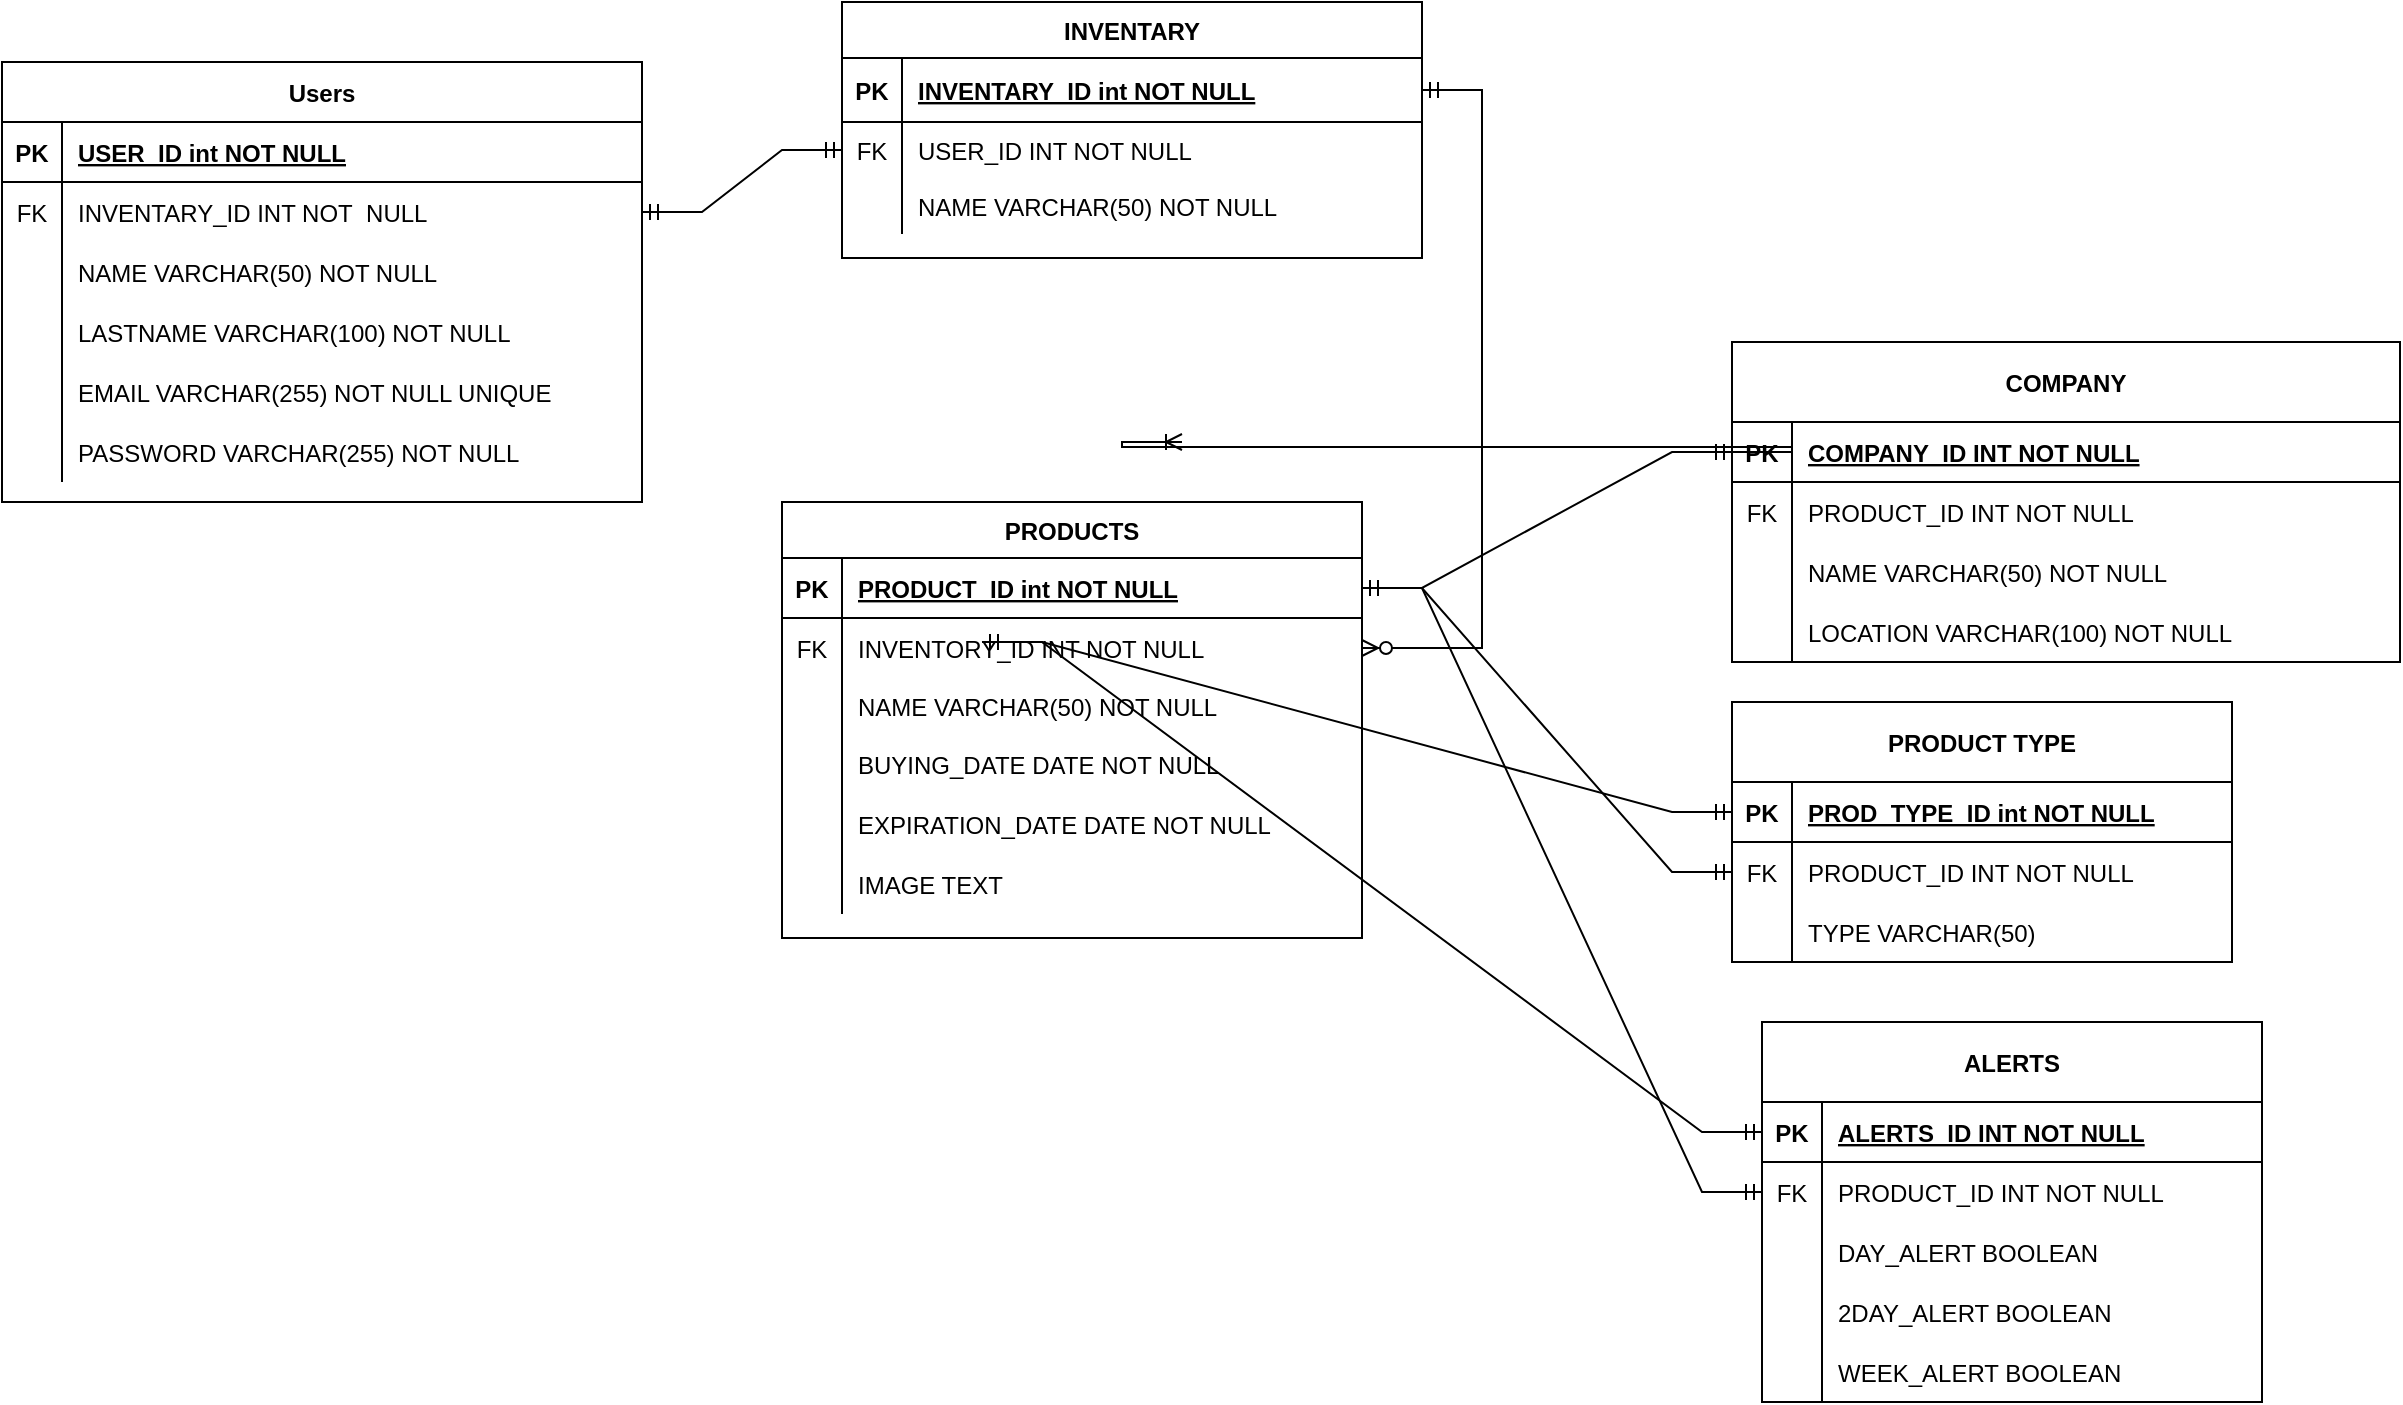 <mxfile version="20.1.1" type="device"><diagram id="R2lEEEUBdFMjLlhIrx00" name="Page-1"><mxGraphModel dx="1406" dy="739" grid="1" gridSize="10" guides="1" tooltips="1" connect="1" arrows="1" fold="1" page="1" pageScale="1" pageWidth="850" pageHeight="1100" math="0" shadow="0" extFonts="Permanent Marker^https://fonts.googleapis.com/css?family=Permanent+Marker"><root><mxCell id="0"/><mxCell id="1" parent="0"/><mxCell id="C-vyLk0tnHw3VtMMgP7b-13" value="PRODUCT TYPE" style="shape=table;startSize=40;container=1;collapsible=1;childLayout=tableLayout;fixedRows=1;rowLines=0;fontStyle=1;align=center;resizeLast=1;" parent="1" vertex="1"><mxGeometry x="1025" y="410" width="250" height="130" as="geometry"/></mxCell><mxCell id="C-vyLk0tnHw3VtMMgP7b-14" value="" style="shape=partialRectangle;collapsible=0;dropTarget=0;pointerEvents=0;fillColor=none;points=[[0,0.5],[1,0.5]];portConstraint=eastwest;top=0;left=0;right=0;bottom=1;" parent="C-vyLk0tnHw3VtMMgP7b-13" vertex="1"><mxGeometry y="40" width="250" height="30" as="geometry"/></mxCell><mxCell id="C-vyLk0tnHw3VtMMgP7b-15" value="PK" style="shape=partialRectangle;overflow=hidden;connectable=0;fillColor=none;top=0;left=0;bottom=0;right=0;fontStyle=1;" parent="C-vyLk0tnHw3VtMMgP7b-14" vertex="1"><mxGeometry width="30" height="30" as="geometry"><mxRectangle width="30" height="30" as="alternateBounds"/></mxGeometry></mxCell><mxCell id="C-vyLk0tnHw3VtMMgP7b-16" value="PROD_TYPE_ID int NOT NULL " style="shape=partialRectangle;overflow=hidden;connectable=0;fillColor=none;top=0;left=0;bottom=0;right=0;align=left;spacingLeft=6;fontStyle=5;" parent="C-vyLk0tnHw3VtMMgP7b-14" vertex="1"><mxGeometry x="30" width="220" height="30" as="geometry"><mxRectangle width="220" height="30" as="alternateBounds"/></mxGeometry></mxCell><mxCell id="XPqv4iahZhBlk4Mkkp7Y-16" style="shape=partialRectangle;collapsible=0;dropTarget=0;pointerEvents=0;fillColor=none;points=[[0,0.5],[1,0.5]];portConstraint=eastwest;top=0;left=0;right=0;bottom=0;" vertex="1" parent="C-vyLk0tnHw3VtMMgP7b-13"><mxGeometry y="70" width="250" height="30" as="geometry"/></mxCell><mxCell id="XPqv4iahZhBlk4Mkkp7Y-17" value="FK" style="shape=partialRectangle;overflow=hidden;connectable=0;fillColor=none;top=0;left=0;bottom=0;right=0;" vertex="1" parent="XPqv4iahZhBlk4Mkkp7Y-16"><mxGeometry width="30" height="30" as="geometry"><mxRectangle width="30" height="30" as="alternateBounds"/></mxGeometry></mxCell><mxCell id="XPqv4iahZhBlk4Mkkp7Y-18" value="PRODUCT_ID INT NOT NULL" style="shape=partialRectangle;overflow=hidden;connectable=0;fillColor=none;top=0;left=0;bottom=0;right=0;align=left;spacingLeft=6;" vertex="1" parent="XPqv4iahZhBlk4Mkkp7Y-16"><mxGeometry x="30" width="220" height="30" as="geometry"><mxRectangle width="220" height="30" as="alternateBounds"/></mxGeometry></mxCell><mxCell id="C-vyLk0tnHw3VtMMgP7b-17" value="" style="shape=partialRectangle;collapsible=0;dropTarget=0;pointerEvents=0;fillColor=none;points=[[0,0.5],[1,0.5]];portConstraint=eastwest;top=0;left=0;right=0;bottom=0;" parent="C-vyLk0tnHw3VtMMgP7b-13" vertex="1"><mxGeometry y="100" width="250" height="30" as="geometry"/></mxCell><mxCell id="C-vyLk0tnHw3VtMMgP7b-18" value="" style="shape=partialRectangle;overflow=hidden;connectable=0;fillColor=none;top=0;left=0;bottom=0;right=0;" parent="C-vyLk0tnHw3VtMMgP7b-17" vertex="1"><mxGeometry width="30" height="30" as="geometry"><mxRectangle width="30" height="30" as="alternateBounds"/></mxGeometry></mxCell><mxCell id="C-vyLk0tnHw3VtMMgP7b-19" value="TYPE VARCHAR(50)" style="shape=partialRectangle;overflow=hidden;connectable=0;fillColor=none;top=0;left=0;bottom=0;right=0;align=left;spacingLeft=6;" parent="C-vyLk0tnHw3VtMMgP7b-17" vertex="1"><mxGeometry x="30" width="220" height="30" as="geometry"><mxRectangle width="220" height="30" as="alternateBounds"/></mxGeometry></mxCell><mxCell id="C-vyLk0tnHw3VtMMgP7b-23" value="Users" style="shape=table;startSize=30;container=1;collapsible=1;childLayout=tableLayout;fixedRows=1;rowLines=0;fontStyle=1;align=center;resizeLast=1;" parent="1" vertex="1"><mxGeometry x="160" y="90" width="320" height="220" as="geometry"/></mxCell><mxCell id="C-vyLk0tnHw3VtMMgP7b-24" value="" style="shape=partialRectangle;collapsible=0;dropTarget=0;pointerEvents=0;fillColor=none;points=[[0,0.5],[1,0.5]];portConstraint=eastwest;top=0;left=0;right=0;bottom=1;" parent="C-vyLk0tnHw3VtMMgP7b-23" vertex="1"><mxGeometry y="30" width="320" height="30" as="geometry"/></mxCell><mxCell id="C-vyLk0tnHw3VtMMgP7b-25" value="PK" style="shape=partialRectangle;overflow=hidden;connectable=0;fillColor=none;top=0;left=0;bottom=0;right=0;fontStyle=1;" parent="C-vyLk0tnHw3VtMMgP7b-24" vertex="1"><mxGeometry width="30" height="30" as="geometry"><mxRectangle width="30" height="30" as="alternateBounds"/></mxGeometry></mxCell><mxCell id="C-vyLk0tnHw3VtMMgP7b-26" value="USER_ID int NOT NULL " style="shape=partialRectangle;overflow=hidden;connectable=0;fillColor=none;top=0;left=0;bottom=0;right=0;align=left;spacingLeft=6;fontStyle=5;" parent="C-vyLk0tnHw3VtMMgP7b-24" vertex="1"><mxGeometry x="30" width="290" height="30" as="geometry"><mxRectangle width="290" height="30" as="alternateBounds"/></mxGeometry></mxCell><mxCell id="e0FIQgkIhm0T22Bs1doF-15" style="shape=partialRectangle;collapsible=0;dropTarget=0;pointerEvents=0;fillColor=none;points=[[0,0.5],[1,0.5]];portConstraint=eastwest;top=0;left=0;right=0;bottom=0;" parent="C-vyLk0tnHw3VtMMgP7b-23" vertex="1"><mxGeometry y="60" width="320" height="30" as="geometry"/></mxCell><mxCell id="e0FIQgkIhm0T22Bs1doF-16" value="FK" style="shape=partialRectangle;overflow=hidden;connectable=0;fillColor=none;top=0;left=0;bottom=0;right=0;" parent="e0FIQgkIhm0T22Bs1doF-15" vertex="1"><mxGeometry width="30" height="30" as="geometry"><mxRectangle width="30" height="30" as="alternateBounds"/></mxGeometry></mxCell><mxCell id="e0FIQgkIhm0T22Bs1doF-17" value="INVENTARY_ID INT NOT  NULL" style="shape=partialRectangle;overflow=hidden;connectable=0;fillColor=none;top=0;left=0;bottom=0;right=0;align=left;spacingLeft=6;" parent="e0FIQgkIhm0T22Bs1doF-15" vertex="1"><mxGeometry x="30" width="290" height="30" as="geometry"><mxRectangle width="290" height="30" as="alternateBounds"/></mxGeometry></mxCell><mxCell id="C-vyLk0tnHw3VtMMgP7b-27" value="" style="shape=partialRectangle;collapsible=0;dropTarget=0;pointerEvents=0;fillColor=none;points=[[0,0.5],[1,0.5]];portConstraint=eastwest;top=0;left=0;right=0;bottom=0;" parent="C-vyLk0tnHw3VtMMgP7b-23" vertex="1"><mxGeometry y="90" width="320" height="30" as="geometry"/></mxCell><mxCell id="C-vyLk0tnHw3VtMMgP7b-28" value="" style="shape=partialRectangle;overflow=hidden;connectable=0;fillColor=none;top=0;left=0;bottom=0;right=0;" parent="C-vyLk0tnHw3VtMMgP7b-27" vertex="1"><mxGeometry width="30" height="30" as="geometry"><mxRectangle width="30" height="30" as="alternateBounds"/></mxGeometry></mxCell><mxCell id="C-vyLk0tnHw3VtMMgP7b-29" value="NAME VARCHAR(50) NOT NULL" style="shape=partialRectangle;overflow=hidden;connectable=0;fillColor=none;top=0;left=0;bottom=0;right=0;align=left;spacingLeft=6;" parent="C-vyLk0tnHw3VtMMgP7b-27" vertex="1"><mxGeometry x="30" width="290" height="30" as="geometry"><mxRectangle width="290" height="30" as="alternateBounds"/></mxGeometry></mxCell><mxCell id="ySZLzEmxyrR4q4aoo5wX-1" style="shape=partialRectangle;collapsible=0;dropTarget=0;pointerEvents=0;fillColor=none;points=[[0,0.5],[1,0.5]];portConstraint=eastwest;top=0;left=0;right=0;bottom=0;" parent="C-vyLk0tnHw3VtMMgP7b-23" vertex="1"><mxGeometry y="120" width="320" height="30" as="geometry"/></mxCell><mxCell id="ySZLzEmxyrR4q4aoo5wX-2" style="shape=partialRectangle;overflow=hidden;connectable=0;fillColor=none;top=0;left=0;bottom=0;right=0;" parent="ySZLzEmxyrR4q4aoo5wX-1" vertex="1"><mxGeometry width="30" height="30" as="geometry"><mxRectangle width="30" height="30" as="alternateBounds"/></mxGeometry></mxCell><mxCell id="ySZLzEmxyrR4q4aoo5wX-3" value="LASTNAME VARCHAR(100) NOT NULL" style="shape=partialRectangle;overflow=hidden;connectable=0;fillColor=none;top=0;left=0;bottom=0;right=0;align=left;spacingLeft=6;" parent="ySZLzEmxyrR4q4aoo5wX-1" vertex="1"><mxGeometry x="30" width="290" height="30" as="geometry"><mxRectangle width="290" height="30" as="alternateBounds"/></mxGeometry></mxCell><mxCell id="ySZLzEmxyrR4q4aoo5wX-4" style="shape=partialRectangle;collapsible=0;dropTarget=0;pointerEvents=0;fillColor=none;points=[[0,0.5],[1,0.5]];portConstraint=eastwest;top=0;left=0;right=0;bottom=0;" parent="C-vyLk0tnHw3VtMMgP7b-23" vertex="1"><mxGeometry y="150" width="320" height="30" as="geometry"/></mxCell><mxCell id="ySZLzEmxyrR4q4aoo5wX-5" style="shape=partialRectangle;overflow=hidden;connectable=0;fillColor=none;top=0;left=0;bottom=0;right=0;" parent="ySZLzEmxyrR4q4aoo5wX-4" vertex="1"><mxGeometry width="30" height="30" as="geometry"><mxRectangle width="30" height="30" as="alternateBounds"/></mxGeometry></mxCell><mxCell id="ySZLzEmxyrR4q4aoo5wX-6" value="EMAIL VARCHAR(255) NOT NULL UNIQUE" style="shape=partialRectangle;overflow=hidden;connectable=0;fillColor=none;top=0;left=0;bottom=0;right=0;align=left;spacingLeft=6;" parent="ySZLzEmxyrR4q4aoo5wX-4" vertex="1"><mxGeometry x="30" width="290" height="30" as="geometry"><mxRectangle width="290" height="30" as="alternateBounds"/></mxGeometry></mxCell><mxCell id="ySZLzEmxyrR4q4aoo5wX-7" style="shape=partialRectangle;collapsible=0;dropTarget=0;pointerEvents=0;fillColor=none;points=[[0,0.5],[1,0.5]];portConstraint=eastwest;top=0;left=0;right=0;bottom=0;" parent="C-vyLk0tnHw3VtMMgP7b-23" vertex="1"><mxGeometry y="180" width="320" height="30" as="geometry"/></mxCell><mxCell id="ySZLzEmxyrR4q4aoo5wX-8" style="shape=partialRectangle;overflow=hidden;connectable=0;fillColor=none;top=0;left=0;bottom=0;right=0;" parent="ySZLzEmxyrR4q4aoo5wX-7" vertex="1"><mxGeometry width="30" height="30" as="geometry"><mxRectangle width="30" height="30" as="alternateBounds"/></mxGeometry></mxCell><mxCell id="ySZLzEmxyrR4q4aoo5wX-9" value="PASSWORD VARCHAR(255) NOT NULL" style="shape=partialRectangle;overflow=hidden;connectable=0;fillColor=none;top=0;left=0;bottom=0;right=0;align=left;spacingLeft=6;" parent="ySZLzEmxyrR4q4aoo5wX-7" vertex="1"><mxGeometry x="30" width="290" height="30" as="geometry"><mxRectangle width="290" height="30" as="alternateBounds"/></mxGeometry></mxCell><mxCell id="ySZLzEmxyrR4q4aoo5wX-18" value="PRODUCTS" style="shape=table;startSize=28;container=1;collapsible=1;childLayout=tableLayout;fixedRows=1;rowLines=0;fontStyle=1;align=center;resizeLast=1;" parent="1" vertex="1"><mxGeometry x="550" y="310" width="290" height="218" as="geometry"/></mxCell><mxCell id="ySZLzEmxyrR4q4aoo5wX-19" value="" style="shape=partialRectangle;collapsible=0;dropTarget=0;pointerEvents=0;fillColor=none;points=[[0,0.5],[1,0.5]];portConstraint=eastwest;top=0;left=0;right=0;bottom=1;" parent="ySZLzEmxyrR4q4aoo5wX-18" vertex="1"><mxGeometry y="28" width="290" height="30" as="geometry"/></mxCell><mxCell id="ySZLzEmxyrR4q4aoo5wX-20" value="PK" style="shape=partialRectangle;overflow=hidden;connectable=0;fillColor=none;top=0;left=0;bottom=0;right=0;fontStyle=1;" parent="ySZLzEmxyrR4q4aoo5wX-19" vertex="1"><mxGeometry width="30" height="30" as="geometry"><mxRectangle width="30" height="30" as="alternateBounds"/></mxGeometry></mxCell><mxCell id="ySZLzEmxyrR4q4aoo5wX-21" value="PRODUCT_ID int NOT NULL " style="shape=partialRectangle;overflow=hidden;connectable=0;fillColor=none;top=0;left=0;bottom=0;right=0;align=left;spacingLeft=6;fontStyle=5;" parent="ySZLzEmxyrR4q4aoo5wX-19" vertex="1"><mxGeometry x="30" width="260" height="30" as="geometry"><mxRectangle width="260" height="30" as="alternateBounds"/></mxGeometry></mxCell><mxCell id="_lxfzK-aliENT5-pcETH-1" style="shape=partialRectangle;collapsible=0;dropTarget=0;pointerEvents=0;fillColor=none;points=[[0,0.5],[1,0.5]];portConstraint=eastwest;top=0;left=0;right=0;bottom=0;" parent="ySZLzEmxyrR4q4aoo5wX-18" vertex="1"><mxGeometry y="58" width="290" height="30" as="geometry"/></mxCell><mxCell id="_lxfzK-aliENT5-pcETH-2" value="FK" style="shape=partialRectangle;overflow=hidden;connectable=0;fillColor=none;top=0;left=0;bottom=0;right=0;" parent="_lxfzK-aliENT5-pcETH-1" vertex="1"><mxGeometry width="30" height="30" as="geometry"><mxRectangle width="30" height="30" as="alternateBounds"/></mxGeometry></mxCell><mxCell id="_lxfzK-aliENT5-pcETH-3" value="INVENTORY_ID INT NOT NULL" style="shape=partialRectangle;overflow=hidden;connectable=0;fillColor=none;top=0;left=0;bottom=0;right=0;align=left;spacingLeft=6;" parent="_lxfzK-aliENT5-pcETH-1" vertex="1"><mxGeometry x="30" width="260" height="30" as="geometry"><mxRectangle width="260" height="30" as="alternateBounds"/></mxGeometry></mxCell><mxCell id="ySZLzEmxyrR4q4aoo5wX-22" value="" style="shape=partialRectangle;collapsible=0;dropTarget=0;pointerEvents=0;fillColor=none;points=[[0,0.5],[1,0.5]];portConstraint=eastwest;top=0;left=0;right=0;bottom=0;" parent="ySZLzEmxyrR4q4aoo5wX-18" vertex="1"><mxGeometry y="88" width="290" height="28" as="geometry"/></mxCell><mxCell id="ySZLzEmxyrR4q4aoo5wX-23" value="" style="shape=partialRectangle;overflow=hidden;connectable=0;fillColor=none;top=0;left=0;bottom=0;right=0;" parent="ySZLzEmxyrR4q4aoo5wX-22" vertex="1"><mxGeometry width="30" height="28" as="geometry"><mxRectangle width="30" height="28" as="alternateBounds"/></mxGeometry></mxCell><mxCell id="ySZLzEmxyrR4q4aoo5wX-24" value="NAME VARCHAR(50) NOT NULL" style="shape=partialRectangle;overflow=hidden;connectable=0;fillColor=none;top=0;left=0;bottom=0;right=0;align=left;spacingLeft=6;" parent="ySZLzEmxyrR4q4aoo5wX-22" vertex="1"><mxGeometry x="30" width="260" height="28" as="geometry"><mxRectangle width="260" height="28" as="alternateBounds"/></mxGeometry></mxCell><mxCell id="nWEC5DXvfuNtZYBnaX5y-4" style="shape=partialRectangle;collapsible=0;dropTarget=0;pointerEvents=0;fillColor=none;points=[[0,0.5],[1,0.5]];portConstraint=eastwest;top=0;left=0;right=0;bottom=0;" parent="ySZLzEmxyrR4q4aoo5wX-18" vertex="1"><mxGeometry y="116" width="290" height="30" as="geometry"/></mxCell><mxCell id="nWEC5DXvfuNtZYBnaX5y-5" style="shape=partialRectangle;overflow=hidden;connectable=0;fillColor=none;top=0;left=0;bottom=0;right=0;" parent="nWEC5DXvfuNtZYBnaX5y-4" vertex="1"><mxGeometry width="30" height="30" as="geometry"><mxRectangle width="30" height="30" as="alternateBounds"/></mxGeometry></mxCell><mxCell id="nWEC5DXvfuNtZYBnaX5y-6" value="BUYING_DATE DATE NOT NULL" style="shape=partialRectangle;overflow=hidden;connectable=0;fillColor=none;top=0;left=0;bottom=0;right=0;align=left;spacingLeft=6;" parent="nWEC5DXvfuNtZYBnaX5y-4" vertex="1"><mxGeometry x="30" width="260" height="30" as="geometry"><mxRectangle width="260" height="30" as="alternateBounds"/></mxGeometry></mxCell><mxCell id="nWEC5DXvfuNtZYBnaX5y-1" style="shape=partialRectangle;collapsible=0;dropTarget=0;pointerEvents=0;fillColor=none;points=[[0,0.5],[1,0.5]];portConstraint=eastwest;top=0;left=0;right=0;bottom=0;" parent="ySZLzEmxyrR4q4aoo5wX-18" vertex="1"><mxGeometry y="146" width="290" height="30" as="geometry"/></mxCell><mxCell id="nWEC5DXvfuNtZYBnaX5y-2" style="shape=partialRectangle;overflow=hidden;connectable=0;fillColor=none;top=0;left=0;bottom=0;right=0;" parent="nWEC5DXvfuNtZYBnaX5y-1" vertex="1"><mxGeometry width="30" height="30" as="geometry"><mxRectangle width="30" height="30" as="alternateBounds"/></mxGeometry></mxCell><mxCell id="nWEC5DXvfuNtZYBnaX5y-3" value="EXPIRATION_DATE DATE NOT NULL" style="shape=partialRectangle;overflow=hidden;connectable=0;fillColor=none;top=0;left=0;bottom=0;right=0;align=left;spacingLeft=6;" parent="nWEC5DXvfuNtZYBnaX5y-1" vertex="1"><mxGeometry x="30" width="260" height="30" as="geometry"><mxRectangle width="260" height="30" as="alternateBounds"/></mxGeometry></mxCell><mxCell id="nWEC5DXvfuNtZYBnaX5y-16" style="shape=partialRectangle;collapsible=0;dropTarget=0;pointerEvents=0;fillColor=none;points=[[0,0.5],[1,0.5]];portConstraint=eastwest;top=0;left=0;right=0;bottom=0;" parent="ySZLzEmxyrR4q4aoo5wX-18" vertex="1"><mxGeometry y="176" width="290" height="30" as="geometry"/></mxCell><mxCell id="nWEC5DXvfuNtZYBnaX5y-17" style="shape=partialRectangle;overflow=hidden;connectable=0;fillColor=none;top=0;left=0;bottom=0;right=0;" parent="nWEC5DXvfuNtZYBnaX5y-16" vertex="1"><mxGeometry width="30" height="30" as="geometry"><mxRectangle width="30" height="30" as="alternateBounds"/></mxGeometry></mxCell><mxCell id="nWEC5DXvfuNtZYBnaX5y-18" value="IMAGE TEXT" style="shape=partialRectangle;overflow=hidden;connectable=0;fillColor=none;top=0;left=0;bottom=0;right=0;align=left;spacingLeft=6;" parent="nWEC5DXvfuNtZYBnaX5y-16" vertex="1"><mxGeometry x="30" width="260" height="30" as="geometry"><mxRectangle width="260" height="30" as="alternateBounds"/></mxGeometry></mxCell><mxCell id="ySZLzEmxyrR4q4aoo5wX-28" value="COMPANY" style="shape=table;startSize=40;container=1;collapsible=1;childLayout=tableLayout;fixedRows=1;rowLines=0;fontStyle=1;align=center;resizeLast=1;" parent="1" vertex="1"><mxGeometry x="1025" y="230" width="334" height="160" as="geometry"/></mxCell><mxCell id="ySZLzEmxyrR4q4aoo5wX-29" value="" style="shape=partialRectangle;collapsible=0;dropTarget=0;pointerEvents=0;fillColor=none;points=[[0,0.5],[1,0.5]];portConstraint=eastwest;top=0;left=0;right=0;bottom=1;" parent="ySZLzEmxyrR4q4aoo5wX-28" vertex="1"><mxGeometry y="40" width="334" height="30" as="geometry"/></mxCell><mxCell id="ySZLzEmxyrR4q4aoo5wX-30" value="PK" style="shape=partialRectangle;overflow=hidden;connectable=0;fillColor=none;top=0;left=0;bottom=0;right=0;fontStyle=1;" parent="ySZLzEmxyrR4q4aoo5wX-29" vertex="1"><mxGeometry width="30" height="30" as="geometry"><mxRectangle width="30" height="30" as="alternateBounds"/></mxGeometry></mxCell><mxCell id="ySZLzEmxyrR4q4aoo5wX-31" value="COMPANY_ID INT NOT NULL " style="shape=partialRectangle;overflow=hidden;connectable=0;fillColor=none;top=0;left=0;bottom=0;right=0;align=left;spacingLeft=6;fontStyle=5;" parent="ySZLzEmxyrR4q4aoo5wX-29" vertex="1"><mxGeometry x="30" width="304" height="30" as="geometry"><mxRectangle width="304" height="30" as="alternateBounds"/></mxGeometry></mxCell><mxCell id="XPqv4iahZhBlk4Mkkp7Y-11" style="shape=partialRectangle;collapsible=0;dropTarget=0;pointerEvents=0;fillColor=none;points=[[0,0.5],[1,0.5]];portConstraint=eastwest;top=0;left=0;right=0;bottom=0;" vertex="1" parent="ySZLzEmxyrR4q4aoo5wX-28"><mxGeometry y="70" width="334" height="30" as="geometry"/></mxCell><mxCell id="XPqv4iahZhBlk4Mkkp7Y-12" value="FK" style="shape=partialRectangle;overflow=hidden;connectable=0;fillColor=none;top=0;left=0;bottom=0;right=0;" vertex="1" parent="XPqv4iahZhBlk4Mkkp7Y-11"><mxGeometry width="30" height="30" as="geometry"><mxRectangle width="30" height="30" as="alternateBounds"/></mxGeometry></mxCell><mxCell id="XPqv4iahZhBlk4Mkkp7Y-13" value="PRODUCT_ID INT NOT NULL" style="shape=partialRectangle;overflow=hidden;connectable=0;fillColor=none;top=0;left=0;bottom=0;right=0;align=left;spacingLeft=6;" vertex="1" parent="XPqv4iahZhBlk4Mkkp7Y-11"><mxGeometry x="30" width="304" height="30" as="geometry"><mxRectangle width="304" height="30" as="alternateBounds"/></mxGeometry></mxCell><mxCell id="ySZLzEmxyrR4q4aoo5wX-32" value="" style="shape=partialRectangle;collapsible=0;dropTarget=0;pointerEvents=0;fillColor=none;points=[[0,0.5],[1,0.5]];portConstraint=eastwest;top=0;left=0;right=0;bottom=0;" parent="ySZLzEmxyrR4q4aoo5wX-28" vertex="1"><mxGeometry y="100" width="334" height="30" as="geometry"/></mxCell><mxCell id="ySZLzEmxyrR4q4aoo5wX-33" value="" style="shape=partialRectangle;overflow=hidden;connectable=0;fillColor=none;top=0;left=0;bottom=0;right=0;" parent="ySZLzEmxyrR4q4aoo5wX-32" vertex="1"><mxGeometry width="30" height="30" as="geometry"><mxRectangle width="30" height="30" as="alternateBounds"/></mxGeometry></mxCell><mxCell id="ySZLzEmxyrR4q4aoo5wX-34" value="NAME VARCHAR(50) NOT NULL" style="shape=partialRectangle;overflow=hidden;connectable=0;fillColor=none;top=0;left=0;bottom=0;right=0;align=left;spacingLeft=6;" parent="ySZLzEmxyrR4q4aoo5wX-32" vertex="1"><mxGeometry x="30" width="304" height="30" as="geometry"><mxRectangle width="304" height="30" as="alternateBounds"/></mxGeometry></mxCell><mxCell id="ySZLzEmxyrR4q4aoo5wX-35" value="" style="shape=partialRectangle;collapsible=0;dropTarget=0;pointerEvents=0;fillColor=none;points=[[0,0.5],[1,0.5]];portConstraint=eastwest;top=0;left=0;right=0;bottom=0;" parent="ySZLzEmxyrR4q4aoo5wX-28" vertex="1"><mxGeometry y="130" width="334" height="30" as="geometry"/></mxCell><mxCell id="ySZLzEmxyrR4q4aoo5wX-36" value="" style="shape=partialRectangle;overflow=hidden;connectable=0;fillColor=none;top=0;left=0;bottom=0;right=0;" parent="ySZLzEmxyrR4q4aoo5wX-35" vertex="1"><mxGeometry width="30" height="30" as="geometry"><mxRectangle width="30" height="30" as="alternateBounds"/></mxGeometry></mxCell><mxCell id="ySZLzEmxyrR4q4aoo5wX-37" value="LOCATION VARCHAR(100) NOT NULL" style="shape=partialRectangle;overflow=hidden;connectable=0;fillColor=none;top=0;left=0;bottom=0;right=0;align=left;spacingLeft=6;" parent="ySZLzEmxyrR4q4aoo5wX-35" vertex="1"><mxGeometry x="30" width="304" height="30" as="geometry"><mxRectangle width="304" height="30" as="alternateBounds"/></mxGeometry></mxCell><mxCell id="e0FIQgkIhm0T22Bs1doF-1" value="ALERTS" style="shape=table;startSize=40;container=1;collapsible=1;childLayout=tableLayout;fixedRows=1;rowLines=0;fontStyle=1;align=center;resizeLast=1;" parent="1" vertex="1"><mxGeometry x="1040" y="570" width="250" height="190" as="geometry"/></mxCell><mxCell id="e0FIQgkIhm0T22Bs1doF-2" value="" style="shape=partialRectangle;collapsible=0;dropTarget=0;pointerEvents=0;fillColor=none;points=[[0,0.5],[1,0.5]];portConstraint=eastwest;top=0;left=0;right=0;bottom=1;" parent="e0FIQgkIhm0T22Bs1doF-1" vertex="1"><mxGeometry y="40" width="250" height="30" as="geometry"/></mxCell><mxCell id="e0FIQgkIhm0T22Bs1doF-3" value="PK" style="shape=partialRectangle;overflow=hidden;connectable=0;fillColor=none;top=0;left=0;bottom=0;right=0;fontStyle=1;" parent="e0FIQgkIhm0T22Bs1doF-2" vertex="1"><mxGeometry width="30" height="30" as="geometry"><mxRectangle width="30" height="30" as="alternateBounds"/></mxGeometry></mxCell><mxCell id="e0FIQgkIhm0T22Bs1doF-4" value="ALERTS_ID INT NOT NULL" style="shape=partialRectangle;overflow=hidden;connectable=0;fillColor=none;top=0;left=0;bottom=0;right=0;align=left;spacingLeft=6;fontStyle=5;" parent="e0FIQgkIhm0T22Bs1doF-2" vertex="1"><mxGeometry x="30" width="220" height="30" as="geometry"><mxRectangle width="220" height="30" as="alternateBounds"/></mxGeometry></mxCell><mxCell id="XPqv4iahZhBlk4Mkkp7Y-1" style="shape=partialRectangle;collapsible=0;dropTarget=0;pointerEvents=0;fillColor=none;points=[[0,0.5],[1,0.5]];portConstraint=eastwest;top=0;left=0;right=0;bottom=0;" vertex="1" parent="e0FIQgkIhm0T22Bs1doF-1"><mxGeometry y="70" width="250" height="30" as="geometry"/></mxCell><mxCell id="XPqv4iahZhBlk4Mkkp7Y-2" value="FK" style="shape=partialRectangle;overflow=hidden;connectable=0;fillColor=none;top=0;left=0;bottom=0;right=0;" vertex="1" parent="XPqv4iahZhBlk4Mkkp7Y-1"><mxGeometry width="30" height="30" as="geometry"><mxRectangle width="30" height="30" as="alternateBounds"/></mxGeometry></mxCell><mxCell id="XPqv4iahZhBlk4Mkkp7Y-3" value="PRODUCT_ID INT NOT NULL" style="shape=partialRectangle;overflow=hidden;connectable=0;fillColor=none;top=0;left=0;bottom=0;right=0;align=left;spacingLeft=6;" vertex="1" parent="XPqv4iahZhBlk4Mkkp7Y-1"><mxGeometry x="30" width="220" height="30" as="geometry"><mxRectangle width="220" height="30" as="alternateBounds"/></mxGeometry></mxCell><mxCell id="e0FIQgkIhm0T22Bs1doF-5" value="" style="shape=partialRectangle;collapsible=0;dropTarget=0;pointerEvents=0;fillColor=none;points=[[0,0.5],[1,0.5]];portConstraint=eastwest;top=0;left=0;right=0;bottom=0;" parent="e0FIQgkIhm0T22Bs1doF-1" vertex="1"><mxGeometry y="100" width="250" height="30" as="geometry"/></mxCell><mxCell id="e0FIQgkIhm0T22Bs1doF-6" value="" style="shape=partialRectangle;overflow=hidden;connectable=0;fillColor=none;top=0;left=0;bottom=0;right=0;" parent="e0FIQgkIhm0T22Bs1doF-5" vertex="1"><mxGeometry width="30" height="30" as="geometry"><mxRectangle width="30" height="30" as="alternateBounds"/></mxGeometry></mxCell><mxCell id="e0FIQgkIhm0T22Bs1doF-7" value="DAY_ALERT BOOLEAN" style="shape=partialRectangle;overflow=hidden;connectable=0;fillColor=none;top=0;left=0;bottom=0;right=0;align=left;spacingLeft=6;" parent="e0FIQgkIhm0T22Bs1doF-5" vertex="1"><mxGeometry x="30" width="220" height="30" as="geometry"><mxRectangle width="220" height="30" as="alternateBounds"/></mxGeometry></mxCell><mxCell id="e0FIQgkIhm0T22Bs1doF-8" value="" style="shape=partialRectangle;collapsible=0;dropTarget=0;pointerEvents=0;fillColor=none;points=[[0,0.5],[1,0.5]];portConstraint=eastwest;top=0;left=0;right=0;bottom=0;" parent="e0FIQgkIhm0T22Bs1doF-1" vertex="1"><mxGeometry y="130" width="250" height="30" as="geometry"/></mxCell><mxCell id="e0FIQgkIhm0T22Bs1doF-9" value="" style="shape=partialRectangle;overflow=hidden;connectable=0;fillColor=none;top=0;left=0;bottom=0;right=0;" parent="e0FIQgkIhm0T22Bs1doF-8" vertex="1"><mxGeometry width="30" height="30" as="geometry"><mxRectangle width="30" height="30" as="alternateBounds"/></mxGeometry></mxCell><mxCell id="e0FIQgkIhm0T22Bs1doF-10" value="2DAY_ALERT BOOLEAN" style="shape=partialRectangle;overflow=hidden;connectable=0;fillColor=none;top=0;left=0;bottom=0;right=0;align=left;spacingLeft=6;" parent="e0FIQgkIhm0T22Bs1doF-8" vertex="1"><mxGeometry x="30" width="220" height="30" as="geometry"><mxRectangle width="220" height="30" as="alternateBounds"/></mxGeometry></mxCell><mxCell id="e0FIQgkIhm0T22Bs1doF-11" style="shape=partialRectangle;collapsible=0;dropTarget=0;pointerEvents=0;fillColor=none;points=[[0,0.5],[1,0.5]];portConstraint=eastwest;top=0;left=0;right=0;bottom=0;" parent="e0FIQgkIhm0T22Bs1doF-1" vertex="1"><mxGeometry y="160" width="250" height="30" as="geometry"/></mxCell><mxCell id="e0FIQgkIhm0T22Bs1doF-12" style="shape=partialRectangle;overflow=hidden;connectable=0;fillColor=none;top=0;left=0;bottom=0;right=0;" parent="e0FIQgkIhm0T22Bs1doF-11" vertex="1"><mxGeometry width="30" height="30" as="geometry"><mxRectangle width="30" height="30" as="alternateBounds"/></mxGeometry></mxCell><mxCell id="e0FIQgkIhm0T22Bs1doF-13" value="WEEK_ALERT BOOLEAN" style="shape=partialRectangle;overflow=hidden;connectable=0;fillColor=none;top=0;left=0;bottom=0;right=0;align=left;spacingLeft=6;" parent="e0FIQgkIhm0T22Bs1doF-11" vertex="1"><mxGeometry x="30" width="220" height="30" as="geometry"><mxRectangle width="220" height="30" as="alternateBounds"/></mxGeometry></mxCell><mxCell id="e0FIQgkIhm0T22Bs1doF-18" value="INVENTARY" style="shape=table;startSize=28;container=1;collapsible=1;childLayout=tableLayout;fixedRows=1;rowLines=0;fontStyle=1;align=center;resizeLast=1;" parent="1" vertex="1"><mxGeometry x="580" y="60" width="290" height="128" as="geometry"/></mxCell><mxCell id="e0FIQgkIhm0T22Bs1doF-19" value="" style="shape=partialRectangle;collapsible=0;dropTarget=0;pointerEvents=0;fillColor=none;points=[[0,0.5],[1,0.5]];portConstraint=eastwest;top=0;left=0;right=0;bottom=1;" parent="e0FIQgkIhm0T22Bs1doF-18" vertex="1"><mxGeometry y="28" width="290" height="32" as="geometry"/></mxCell><mxCell id="e0FIQgkIhm0T22Bs1doF-20" value="PK" style="shape=partialRectangle;overflow=hidden;connectable=0;fillColor=none;top=0;left=0;bottom=0;right=0;fontStyle=1;" parent="e0FIQgkIhm0T22Bs1doF-19" vertex="1"><mxGeometry width="30" height="32" as="geometry"><mxRectangle width="30" height="32" as="alternateBounds"/></mxGeometry></mxCell><mxCell id="e0FIQgkIhm0T22Bs1doF-21" value="INVENTARY_ID int NOT NULL " style="shape=partialRectangle;overflow=hidden;connectable=0;fillColor=none;top=0;left=0;bottom=0;right=0;align=left;spacingLeft=6;fontStyle=5;" parent="e0FIQgkIhm0T22Bs1doF-19" vertex="1"><mxGeometry x="30" width="260" height="32" as="geometry"><mxRectangle width="260" height="32" as="alternateBounds"/></mxGeometry></mxCell><mxCell id="e0FIQgkIhm0T22Bs1doF-22" value="" style="shape=partialRectangle;collapsible=0;dropTarget=0;pointerEvents=0;fillColor=none;points=[[0,0.5],[1,0.5]];portConstraint=eastwest;top=0;left=0;right=0;bottom=0;" parent="e0FIQgkIhm0T22Bs1doF-18" vertex="1"><mxGeometry y="60" width="290" height="28" as="geometry"/></mxCell><mxCell id="e0FIQgkIhm0T22Bs1doF-23" value="FK" style="shape=partialRectangle;overflow=hidden;connectable=0;fillColor=none;top=0;left=0;bottom=0;right=0;" parent="e0FIQgkIhm0T22Bs1doF-22" vertex="1"><mxGeometry width="30" height="28" as="geometry"><mxRectangle width="30" height="28" as="alternateBounds"/></mxGeometry></mxCell><mxCell id="e0FIQgkIhm0T22Bs1doF-24" value="USER_ID INT NOT NULL" style="shape=partialRectangle;overflow=hidden;connectable=0;fillColor=none;top=0;left=0;bottom=0;right=0;align=left;spacingLeft=6;" parent="e0FIQgkIhm0T22Bs1doF-22" vertex="1"><mxGeometry x="30" width="260" height="28" as="geometry"><mxRectangle width="260" height="28" as="alternateBounds"/></mxGeometry></mxCell><mxCell id="_lxfzK-aliENT5-pcETH-5" style="shape=partialRectangle;collapsible=0;dropTarget=0;pointerEvents=0;fillColor=none;points=[[0,0.5],[1,0.5]];portConstraint=eastwest;top=0;left=0;right=0;bottom=0;" parent="e0FIQgkIhm0T22Bs1doF-18" vertex="1"><mxGeometry y="88" width="290" height="28" as="geometry"/></mxCell><mxCell id="_lxfzK-aliENT5-pcETH-6" style="shape=partialRectangle;overflow=hidden;connectable=0;fillColor=none;top=0;left=0;bottom=0;right=0;" parent="_lxfzK-aliENT5-pcETH-5" vertex="1"><mxGeometry width="30" height="28" as="geometry"><mxRectangle width="30" height="28" as="alternateBounds"/></mxGeometry></mxCell><mxCell id="_lxfzK-aliENT5-pcETH-7" value="NAME VARCHAR(50) NOT NULL" style="shape=partialRectangle;overflow=hidden;connectable=0;fillColor=none;top=0;left=0;bottom=0;right=0;align=left;spacingLeft=6;" parent="_lxfzK-aliENT5-pcETH-5" vertex="1"><mxGeometry x="30" width="260" height="28" as="geometry"><mxRectangle width="260" height="28" as="alternateBounds"/></mxGeometry></mxCell><mxCell id="e0FIQgkIhm0T22Bs1doF-43" value="" style="edgeStyle=entityRelationEdgeStyle;fontSize=12;html=1;endArrow=ERmandOne;startArrow=ERmandOne;rounded=0;entryX=1;entryY=0.5;entryDx=0;entryDy=0;exitX=0;exitY=0.5;exitDx=0;exitDy=0;" parent="1" source="e0FIQgkIhm0T22Bs1doF-22" target="e0FIQgkIhm0T22Bs1doF-15" edge="1"><mxGeometry width="100" height="100" relative="1" as="geometry"><mxPoint x="660" y="380" as="sourcePoint"/><mxPoint x="760" y="280" as="targetPoint"/></mxGeometry></mxCell><mxCell id="BD4qq2Pw0J_BoISWwnty-3" value="" style="edgeStyle=entityRelationEdgeStyle;fontSize=12;html=1;endArrow=ERmandOne;startArrow=ERmandOne;rounded=0;entryX=0;entryY=0.5;entryDx=0;entryDy=0;exitX=1;exitY=0.5;exitDx=0;exitDy=0;" parent="1" source="nWEC5DXvfuNtZYBnaX5y-19" target="e0FIQgkIhm0T22Bs1doF-2" edge="1"><mxGeometry width="100" height="100" relative="1" as="geometry"><mxPoint x="650" y="380" as="sourcePoint"/><mxPoint x="750" y="280" as="targetPoint"/></mxGeometry></mxCell><mxCell id="BD4qq2Pw0J_BoISWwnty-4" value="" style="edgeStyle=entityRelationEdgeStyle;fontSize=12;html=1;endArrow=ERoneToMany;rounded=0;entryX=1;entryY=0.5;entryDx=0;entryDy=0;exitX=0;exitY=0.5;exitDx=0;exitDy=0;" parent="1" source="ySZLzEmxyrR4q4aoo5wX-29" target="ySZLzEmxyrR4q4aoo5wX-25" edge="1"><mxGeometry width="100" height="100" relative="1" as="geometry"><mxPoint x="650" y="380" as="sourcePoint"/><mxPoint x="750" y="280" as="targetPoint"/></mxGeometry></mxCell><mxCell id="BD4qq2Pw0J_BoISWwnty-5" value="" style="edgeStyle=entityRelationEdgeStyle;fontSize=12;html=1;endArrow=ERmandOne;startArrow=ERmandOne;rounded=0;entryX=0;entryY=0.5;entryDx=0;entryDy=0;" parent="1" source="nWEC5DXvfuNtZYBnaX5y-7" target="C-vyLk0tnHw3VtMMgP7b-14" edge="1"><mxGeometry width="100" height="100" relative="1" as="geometry"><mxPoint x="650" y="380" as="sourcePoint"/><mxPoint x="750" y="280" as="targetPoint"/></mxGeometry></mxCell><mxCell id="_lxfzK-aliENT5-pcETH-4" value="" style="edgeStyle=entityRelationEdgeStyle;fontSize=12;html=1;endArrow=ERzeroToMany;startArrow=ERmandOne;rounded=0;" parent="1" source="e0FIQgkIhm0T22Bs1doF-19" target="_lxfzK-aliENT5-pcETH-1" edge="1"><mxGeometry width="100" height="100" relative="1" as="geometry"><mxPoint x="930" y="420" as="sourcePoint"/><mxPoint x="1030" y="320" as="targetPoint"/></mxGeometry></mxCell><mxCell id="XPqv4iahZhBlk4Mkkp7Y-4" value="" style="edgeStyle=entityRelationEdgeStyle;fontSize=12;html=1;endArrow=ERmandOne;startArrow=ERmandOne;rounded=0;entryX=0;entryY=0.5;entryDx=0;entryDy=0;exitX=1;exitY=0.5;exitDx=0;exitDy=0;" edge="1" parent="1" source="ySZLzEmxyrR4q4aoo5wX-19" target="XPqv4iahZhBlk4Mkkp7Y-1"><mxGeometry width="100" height="100" relative="1" as="geometry"><mxPoint x="850" y="453" as="sourcePoint"/><mxPoint x="1035" y="475" as="targetPoint"/></mxGeometry></mxCell><mxCell id="XPqv4iahZhBlk4Mkkp7Y-15" value="" style="edgeStyle=entityRelationEdgeStyle;fontSize=12;html=1;endArrow=ERmandOne;startArrow=ERmandOne;rounded=0;entryX=0;entryY=0.5;entryDx=0;entryDy=0;exitX=1;exitY=0.5;exitDx=0;exitDy=0;" edge="1" parent="1" source="ySZLzEmxyrR4q4aoo5wX-19" target="ySZLzEmxyrR4q4aoo5wX-29"><mxGeometry width="100" height="100" relative="1" as="geometry"><mxPoint x="850" y="363" as="sourcePoint"/><mxPoint x="1035" y="635" as="targetPoint"/></mxGeometry></mxCell><mxCell id="XPqv4iahZhBlk4Mkkp7Y-19" value="" style="edgeStyle=entityRelationEdgeStyle;fontSize=12;html=1;endArrow=ERmandOne;startArrow=ERmandOne;rounded=0;entryX=0;entryY=0.5;entryDx=0;entryDy=0;exitX=1;exitY=0.5;exitDx=0;exitDy=0;" edge="1" parent="1" source="ySZLzEmxyrR4q4aoo5wX-19" target="XPqv4iahZhBlk4Mkkp7Y-16"><mxGeometry width="100" height="100" relative="1" as="geometry"><mxPoint x="850" y="363" as="sourcePoint"/><mxPoint x="1035" y="295" as="targetPoint"/></mxGeometry></mxCell></root></mxGraphModel></diagram></mxfile>